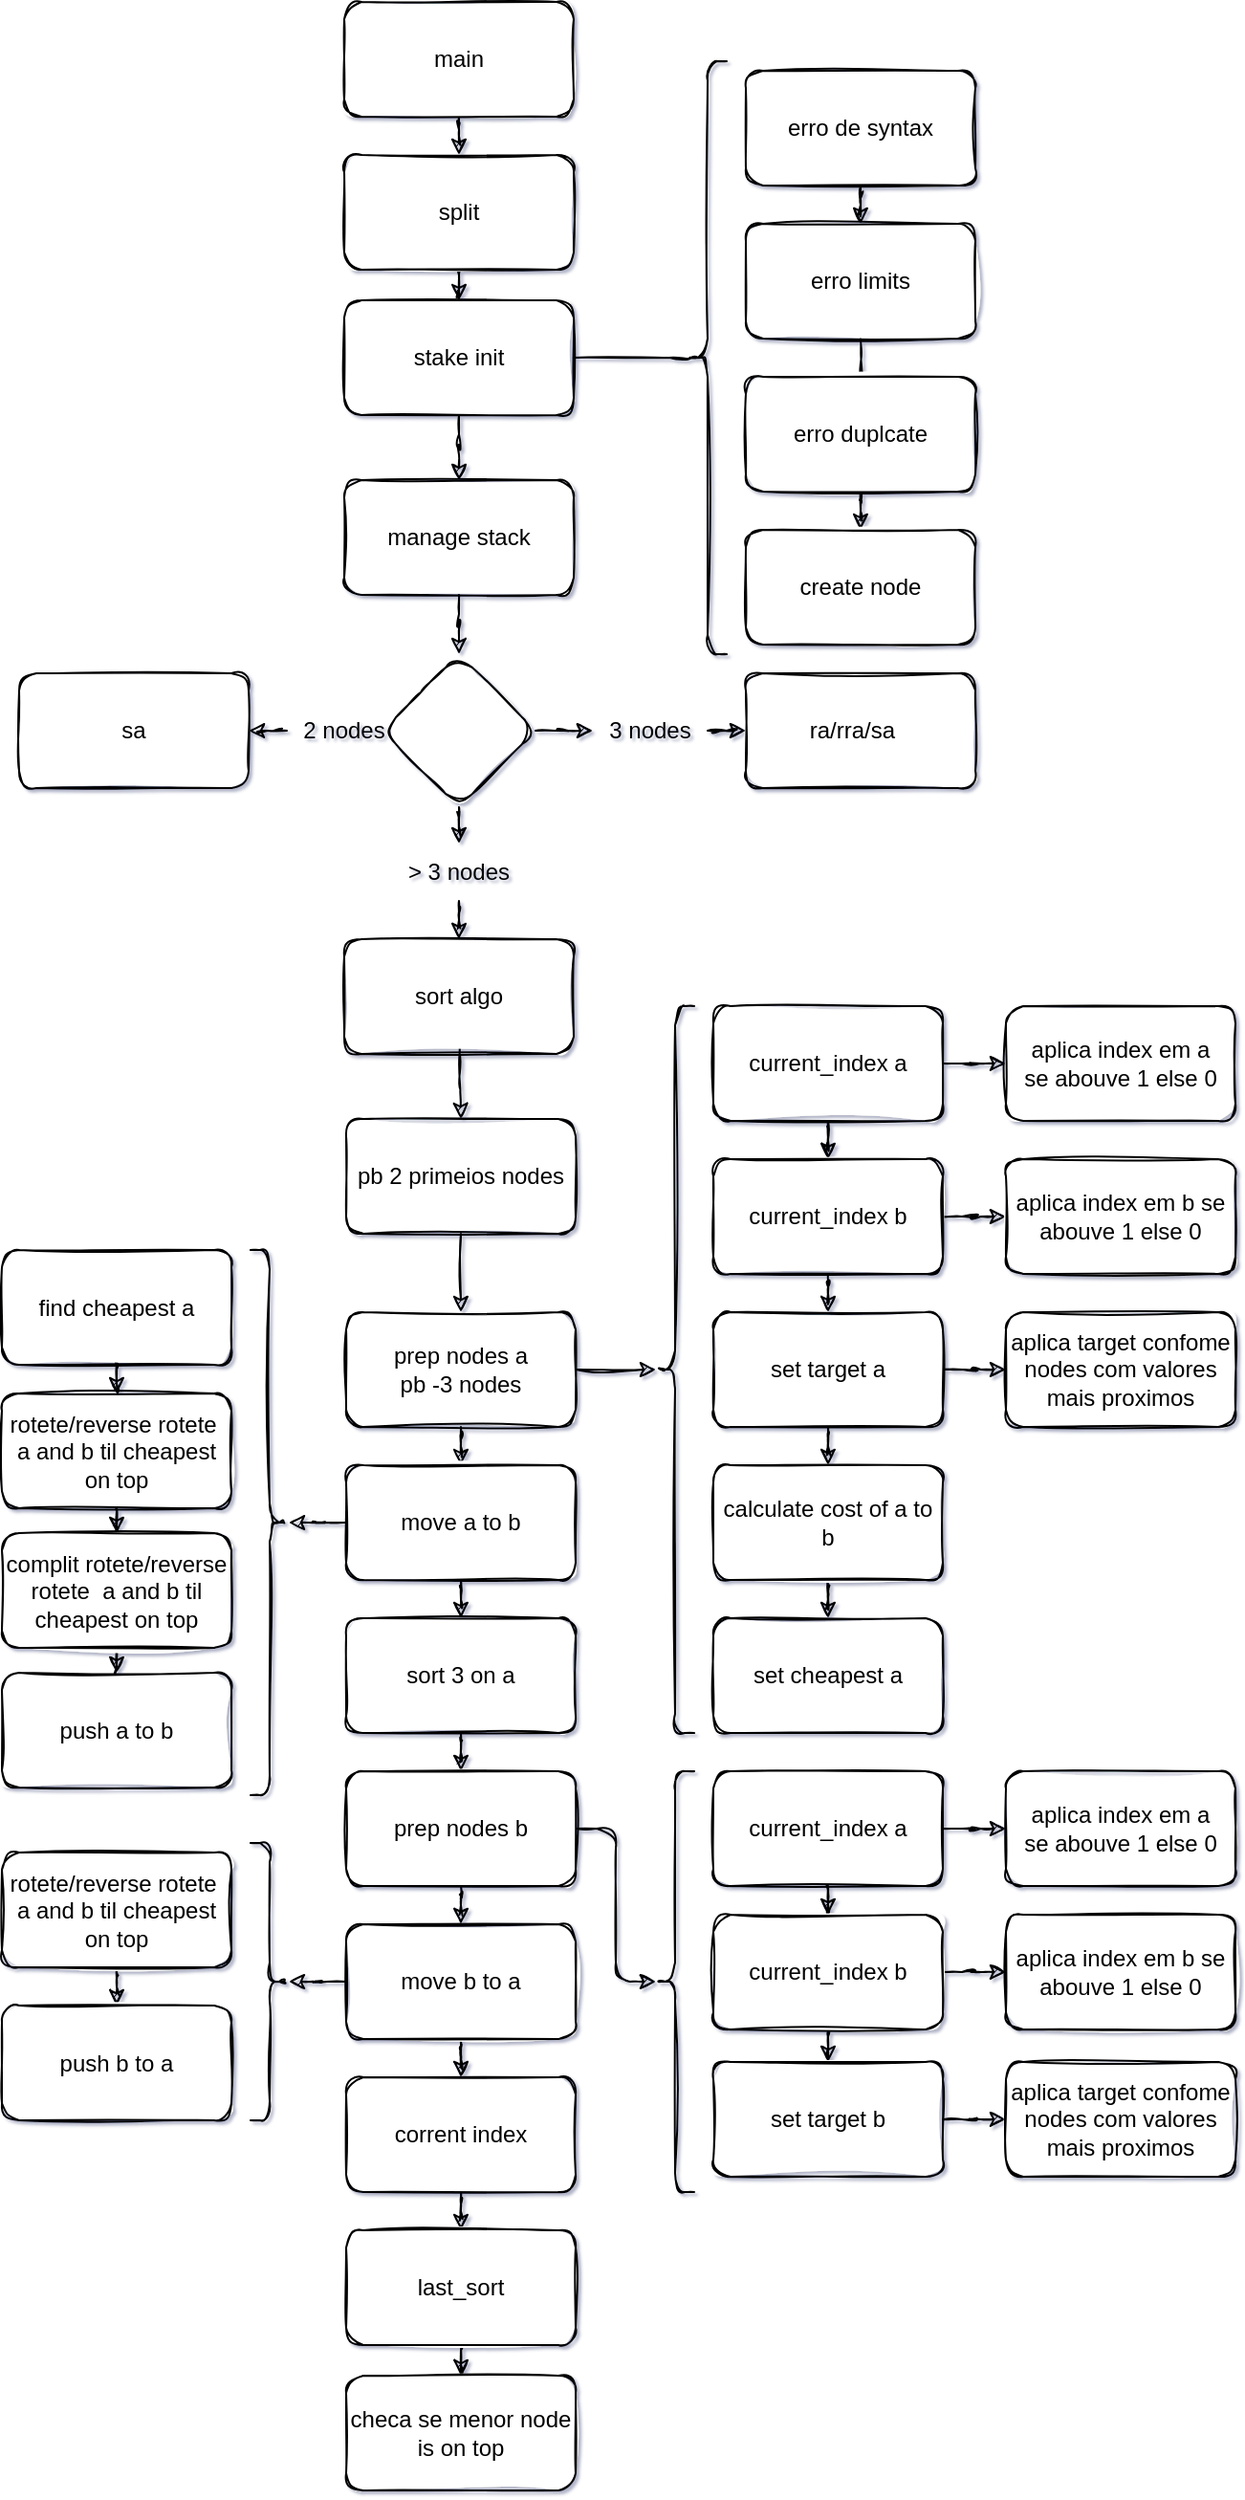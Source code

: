 <mxfile version="20.0.4" type="device"><diagram id="S6cwVofR2h32sisGbrQO" name="Page-1"><mxGraphModel dx="2200" dy="648" grid="0" gridSize="10" guides="0" tooltips="1" connect="0" arrows="1" fold="1" page="1" pageScale="1" pageWidth="850" pageHeight="1100" math="0" shadow="1"><root><mxCell id="0"/><mxCell id="1" parent="0"/><mxCell id="t5EFWJedMEDl9esdz_11-3" value="" style="edgeStyle=orthogonalEdgeStyle;rounded=1;orthogonalLoop=1;jettySize=auto;html=1;sketch=1;" edge="1" parent="1" source="t5EFWJedMEDl9esdz_11-1" target="t5EFWJedMEDl9esdz_11-2"><mxGeometry relative="1" as="geometry"/></mxCell><mxCell id="t5EFWJedMEDl9esdz_11-1" value="main" style="rounded=1;whiteSpace=wrap;html=1;sketch=1;" vertex="1" parent="1"><mxGeometry x="-565" y="25" width="120" height="60" as="geometry"/></mxCell><mxCell id="t5EFWJedMEDl9esdz_11-5" value="" style="edgeStyle=orthogonalEdgeStyle;rounded=1;orthogonalLoop=1;jettySize=auto;html=1;sketch=1;" edge="1" parent="1" source="t5EFWJedMEDl9esdz_11-2" target="t5EFWJedMEDl9esdz_11-4"><mxGeometry relative="1" as="geometry"/></mxCell><mxCell id="t5EFWJedMEDl9esdz_11-2" value="split" style="rounded=1;whiteSpace=wrap;html=1;sketch=1;" vertex="1" parent="1"><mxGeometry x="-565" y="105" width="120" height="60" as="geometry"/></mxCell><mxCell id="t5EFWJedMEDl9esdz_11-30" value="" style="edgeStyle=orthogonalEdgeStyle;rounded=1;orthogonalLoop=1;jettySize=auto;html=1;sketch=1;" edge="1" parent="1" source="t5EFWJedMEDl9esdz_11-4" target="t5EFWJedMEDl9esdz_11-20"><mxGeometry relative="1" as="geometry"/></mxCell><mxCell id="t5EFWJedMEDl9esdz_11-4" value="stake init" style="rounded=1;whiteSpace=wrap;html=1;sketch=1;" vertex="1" parent="1"><mxGeometry x="-565" y="181" width="120" height="60" as="geometry"/></mxCell><mxCell id="t5EFWJedMEDl9esdz_11-17" value="" style="edgeStyle=orthogonalEdgeStyle;rounded=1;orthogonalLoop=1;jettySize=auto;html=1;sketch=1;" edge="1" parent="1" source="t5EFWJedMEDl9esdz_11-8" target="t5EFWJedMEDl9esdz_11-16"><mxGeometry relative="1" as="geometry"/></mxCell><mxCell id="t5EFWJedMEDl9esdz_11-8" value="erro de syntax" style="rounded=1;whiteSpace=wrap;html=1;sketch=1;" vertex="1" parent="1"><mxGeometry x="-355" y="61" width="120" height="60" as="geometry"/></mxCell><mxCell id="t5EFWJedMEDl9esdz_11-19" value="" style="edgeStyle=orthogonalEdgeStyle;rounded=1;orthogonalLoop=1;jettySize=auto;html=1;sketch=1;" edge="1" parent="1" target="t5EFWJedMEDl9esdz_11-18"><mxGeometry relative="1" as="geometry"><mxPoint x="-295" y="201" as="sourcePoint"/></mxGeometry></mxCell><mxCell id="t5EFWJedMEDl9esdz_11-16" value="erro limits" style="rounded=1;whiteSpace=wrap;html=1;sketch=1;" vertex="1" parent="1"><mxGeometry x="-355" y="141" width="120" height="60" as="geometry"/></mxCell><mxCell id="t5EFWJedMEDl9esdz_11-23" value="" style="edgeStyle=orthogonalEdgeStyle;rounded=1;orthogonalLoop=1;jettySize=auto;html=1;sketch=1;" edge="1" parent="1" source="t5EFWJedMEDl9esdz_11-18" target="t5EFWJedMEDl9esdz_11-22"><mxGeometry relative="1" as="geometry"/></mxCell><mxCell id="t5EFWJedMEDl9esdz_11-18" value="erro duplcate" style="rounded=1;whiteSpace=wrap;html=1;sketch=1;" vertex="1" parent="1"><mxGeometry x="-355" y="221" width="120" height="60" as="geometry"/></mxCell><mxCell id="t5EFWJedMEDl9esdz_11-32" value="" style="edgeStyle=orthogonalEdgeStyle;rounded=1;orthogonalLoop=1;jettySize=auto;html=1;sketch=1;" edge="1" parent="1" source="t5EFWJedMEDl9esdz_11-20" target="t5EFWJedMEDl9esdz_11-31"><mxGeometry relative="1" as="geometry"/></mxCell><mxCell id="t5EFWJedMEDl9esdz_11-20" value="manage stack" style="rounded=1;whiteSpace=wrap;html=1;sketch=1;" vertex="1" parent="1"><mxGeometry x="-565" y="275" width="120" height="60" as="geometry"/></mxCell><mxCell id="t5EFWJedMEDl9esdz_11-22" value="create node" style="rounded=1;whiteSpace=wrap;html=1;sketch=1;" vertex="1" parent="1"><mxGeometry x="-355" y="301" width="120" height="60" as="geometry"/></mxCell><mxCell id="t5EFWJedMEDl9esdz_11-28" value="" style="shape=curlyBracket;whiteSpace=wrap;html=1;rounded=1;sketch=1;" vertex="1" parent="1"><mxGeometry x="-385" y="56" width="20" height="310" as="geometry"/></mxCell><mxCell id="t5EFWJedMEDl9esdz_11-29" value="" style="edgeStyle=orthogonalEdgeStyle;rounded=1;orthogonalLoop=1;jettySize=auto;html=1;endArrow=none;entryX=0.1;entryY=0.5;entryDx=0;entryDy=0;entryPerimeter=0;exitX=1;exitY=0.5;exitDx=0;exitDy=0;sketch=1;" edge="1" parent="1" source="t5EFWJedMEDl9esdz_11-4" target="t5EFWJedMEDl9esdz_11-28"><mxGeometry relative="1" as="geometry"><mxPoint x="-445" y="215" as="sourcePoint"/><mxPoint x="-395" y="215" as="targetPoint"/><Array as="points"><mxPoint x="-385" y="211"/><mxPoint x="-385" y="211"/></Array></mxGeometry></mxCell><mxCell id="t5EFWJedMEDl9esdz_11-39" value="" style="edgeStyle=orthogonalEdgeStyle;rounded=1;orthogonalLoop=1;jettySize=auto;html=1;startArrow=none;sketch=1;" edge="1" parent="1" source="t5EFWJedMEDl9esdz_11-40" target="t5EFWJedMEDl9esdz_11-38"><mxGeometry relative="1" as="geometry"/></mxCell><mxCell id="t5EFWJedMEDl9esdz_11-45" value="" style="edgeStyle=orthogonalEdgeStyle;rounded=1;orthogonalLoop=1;jettySize=auto;html=1;sketch=1;" edge="1" parent="1" source="t5EFWJedMEDl9esdz_11-31" target="t5EFWJedMEDl9esdz_11-43"><mxGeometry relative="1" as="geometry"/></mxCell><mxCell id="t5EFWJedMEDl9esdz_11-49" value="" style="edgeStyle=orthogonalEdgeStyle;rounded=1;orthogonalLoop=1;jettySize=auto;html=1;sketch=1;" edge="1" parent="1" source="t5EFWJedMEDl9esdz_11-31" target="t5EFWJedMEDl9esdz_11-47"><mxGeometry relative="1" as="geometry"/></mxCell><mxCell id="t5EFWJedMEDl9esdz_11-31" value="" style="rhombus;whiteSpace=wrap;html=1;rounded=1;sketch=1;" vertex="1" parent="1"><mxGeometry x="-545" y="366" width="80" height="80" as="geometry"/></mxCell><mxCell id="t5EFWJedMEDl9esdz_11-34" value="ra/rra/sa&lt;span style=&quot;white-space: pre;&quot;&gt;&#9;&lt;/span&gt;" style="whiteSpace=wrap;html=1;rounded=1;sketch=1;" vertex="1" parent="1"><mxGeometry x="-355" y="376" width="120" height="60" as="geometry"/></mxCell><mxCell id="t5EFWJedMEDl9esdz_11-51" value="" style="edgeStyle=orthogonalEdgeStyle;rounded=1;orthogonalLoop=1;jettySize=auto;html=1;sketch=1;" edge="1" parent="1" target="t5EFWJedMEDl9esdz_11-50"><mxGeometry relative="1" as="geometry"><mxPoint x="-505.0" y="559" as="sourcePoint"/></mxGeometry></mxCell><mxCell id="t5EFWJedMEDl9esdz_11-36" value="sort algo" style="whiteSpace=wrap;html=1;rounded=1;sketch=1;" vertex="1" parent="1"><mxGeometry x="-565" y="515" width="120" height="60" as="geometry"/></mxCell><mxCell id="t5EFWJedMEDl9esdz_11-38" value="sa" style="whiteSpace=wrap;html=1;rounded=1;sketch=1;" vertex="1" parent="1"><mxGeometry x="-735" y="376" width="120" height="60" as="geometry"/></mxCell><mxCell id="t5EFWJedMEDl9esdz_11-40" value="2 nodes" style="text;html=1;strokeColor=none;fillColor=none;align=center;verticalAlign=middle;whiteSpace=wrap;rounded=1;sketch=1;" vertex="1" parent="1"><mxGeometry x="-595" y="391" width="60" height="30" as="geometry"/></mxCell><mxCell id="t5EFWJedMEDl9esdz_11-46" value="" style="edgeStyle=orthogonalEdgeStyle;rounded=1;orthogonalLoop=1;jettySize=auto;html=1;sketch=1;" edge="1" parent="1" source="t5EFWJedMEDl9esdz_11-43" target="t5EFWJedMEDl9esdz_11-34"><mxGeometry relative="1" as="geometry"/></mxCell><mxCell id="t5EFWJedMEDl9esdz_11-43" value="3 nodes" style="text;html=1;strokeColor=none;fillColor=none;align=center;verticalAlign=middle;whiteSpace=wrap;rounded=1;sketch=1;" vertex="1" parent="1"><mxGeometry x="-435" y="391" width="60" height="30" as="geometry"/></mxCell><mxCell id="t5EFWJedMEDl9esdz_11-48" value="" style="edgeStyle=orthogonalEdgeStyle;rounded=1;orthogonalLoop=1;jettySize=auto;html=1;sketch=1;" edge="1" parent="1" source="t5EFWJedMEDl9esdz_11-47" target="t5EFWJedMEDl9esdz_11-36"><mxGeometry relative="1" as="geometry"/></mxCell><mxCell id="t5EFWJedMEDl9esdz_11-47" value="&amp;gt; 3 nodes" style="text;html=1;strokeColor=none;fillColor=none;align=center;verticalAlign=middle;whiteSpace=wrap;rounded=1;sketch=1;" vertex="1" parent="1"><mxGeometry x="-535" y="465" width="60" height="30" as="geometry"/></mxCell><mxCell id="t5EFWJedMEDl9esdz_11-125" value="" style="edgeStyle=orthogonalEdgeStyle;rounded=1;sketch=1;orthogonalLoop=1;jettySize=auto;html=1;" edge="1" parent="1" source="t5EFWJedMEDl9esdz_11-50" target="t5EFWJedMEDl9esdz_11-54"><mxGeometry relative="1" as="geometry"/></mxCell><mxCell id="t5EFWJedMEDl9esdz_11-50" value="pb 2 primeios nodes" style="whiteSpace=wrap;html=1;rounded=1;sketch=1;" vertex="1" parent="1"><mxGeometry x="-564" y="609" width="120" height="60" as="geometry"/></mxCell><mxCell id="t5EFWJedMEDl9esdz_11-57" value="" style="edgeStyle=orthogonalEdgeStyle;rounded=1;orthogonalLoop=1;jettySize=auto;html=1;sketch=1;" edge="1" parent="1" source="t5EFWJedMEDl9esdz_11-54" target="t5EFWJedMEDl9esdz_11-56"><mxGeometry relative="1" as="geometry"/></mxCell><mxCell id="t5EFWJedMEDl9esdz_11-82" value="" style="edgeStyle=orthogonalEdgeStyle;rounded=1;orthogonalLoop=1;jettySize=auto;html=1;sketch=1;" edge="1" parent="1" source="t5EFWJedMEDl9esdz_11-54" target="t5EFWJedMEDl9esdz_11-81"><mxGeometry relative="1" as="geometry"/></mxCell><mxCell id="t5EFWJedMEDl9esdz_11-54" value="prep nodes a&lt;div&gt;&lt;div&gt;pb -3 nodes&lt;/div&gt;&lt;/div&gt;" style="whiteSpace=wrap;html=1;rounded=1;sketch=1;" vertex="1" parent="1"><mxGeometry x="-564" y="710" width="120" height="60" as="geometry"/></mxCell><mxCell id="t5EFWJedMEDl9esdz_11-64" value="" style="edgeStyle=orthogonalEdgeStyle;rounded=1;orthogonalLoop=1;jettySize=auto;html=1;sketch=1;" edge="1" parent="1" source="t5EFWJedMEDl9esdz_11-56" target="t5EFWJedMEDl9esdz_11-58"><mxGeometry relative="1" as="geometry"/></mxCell><mxCell id="t5EFWJedMEDl9esdz_11-90" value="" style="edgeStyle=orthogonalEdgeStyle;rounded=1;orthogonalLoop=1;jettySize=auto;html=1;sketch=1;" edge="1" parent="1" source="t5EFWJedMEDl9esdz_11-56" target="t5EFWJedMEDl9esdz_11-89"><mxGeometry relative="1" as="geometry"/></mxCell><mxCell id="t5EFWJedMEDl9esdz_11-56" value="move a to b" style="whiteSpace=wrap;html=1;rounded=1;sketch=1;" vertex="1" parent="1"><mxGeometry x="-564" y="790" width="120" height="60" as="geometry"/></mxCell><mxCell id="t5EFWJedMEDl9esdz_11-61" value="" style="edgeStyle=orthogonalEdgeStyle;rounded=1;orthogonalLoop=1;jettySize=auto;html=1;sketch=1;" edge="1" parent="1" source="t5EFWJedMEDl9esdz_11-58" target="t5EFWJedMEDl9esdz_11-60"><mxGeometry relative="1" as="geometry"/></mxCell><mxCell id="t5EFWJedMEDl9esdz_11-58" value="sort 3 on a" style="whiteSpace=wrap;html=1;rounded=1;sketch=1;" vertex="1" parent="1"><mxGeometry x="-564" y="870" width="120" height="60" as="geometry"/></mxCell><mxCell id="t5EFWJedMEDl9esdz_11-63" value="" style="edgeStyle=orthogonalEdgeStyle;rounded=1;orthogonalLoop=1;jettySize=auto;html=1;sketch=1;" edge="1" parent="1" source="t5EFWJedMEDl9esdz_11-60" target="t5EFWJedMEDl9esdz_11-62"><mxGeometry relative="1" as="geometry"/></mxCell><mxCell id="t5EFWJedMEDl9esdz_11-101" value="" style="edgeStyle=orthogonalEdgeStyle;rounded=1;orthogonalLoop=1;jettySize=auto;html=1;sketch=1;" edge="1" parent="1" source="t5EFWJedMEDl9esdz_11-60" target="t5EFWJedMEDl9esdz_11-100"><mxGeometry relative="1" as="geometry"/></mxCell><mxCell id="t5EFWJedMEDl9esdz_11-60" value="prep nodes b" style="whiteSpace=wrap;html=1;rounded=1;sketch=1;" vertex="1" parent="1"><mxGeometry x="-564" y="950" width="120" height="60" as="geometry"/></mxCell><mxCell id="t5EFWJedMEDl9esdz_11-68" value="" style="edgeStyle=orthogonalEdgeStyle;rounded=1;orthogonalLoop=1;jettySize=auto;html=1;sketch=1;" edge="1" parent="1" source="t5EFWJedMEDl9esdz_11-62" target="t5EFWJedMEDl9esdz_11-67"><mxGeometry relative="1" as="geometry"/></mxCell><mxCell id="t5EFWJedMEDl9esdz_11-116" value="" style="edgeStyle=orthogonalEdgeStyle;rounded=1;orthogonalLoop=1;jettySize=auto;html=1;sketch=1;" edge="1" parent="1" source="t5EFWJedMEDl9esdz_11-62" target="t5EFWJedMEDl9esdz_11-115"><mxGeometry relative="1" as="geometry"/></mxCell><mxCell id="t5EFWJedMEDl9esdz_11-62" value="move b to a" style="whiteSpace=wrap;html=1;rounded=1;sketch=1;" vertex="1" parent="1"><mxGeometry x="-564" y="1030" width="120" height="60" as="geometry"/></mxCell><mxCell id="t5EFWJedMEDl9esdz_11-70" value="" style="edgeStyle=orthogonalEdgeStyle;rounded=1;orthogonalLoop=1;jettySize=auto;html=1;sketch=1;" edge="1" parent="1" source="t5EFWJedMEDl9esdz_11-67" target="t5EFWJedMEDl9esdz_11-69"><mxGeometry relative="1" as="geometry"/></mxCell><mxCell id="t5EFWJedMEDl9esdz_11-67" value="corrent index" style="whiteSpace=wrap;html=1;rounded=1;sketch=1;" vertex="1" parent="1"><mxGeometry x="-564" y="1110" width="120" height="60" as="geometry"/></mxCell><mxCell id="t5EFWJedMEDl9esdz_11-121" value="" style="edgeStyle=orthogonalEdgeStyle;rounded=1;orthogonalLoop=1;jettySize=auto;html=1;sketch=1;" edge="1" parent="1" source="t5EFWJedMEDl9esdz_11-69" target="t5EFWJedMEDl9esdz_11-120"><mxGeometry relative="1" as="geometry"/></mxCell><mxCell id="t5EFWJedMEDl9esdz_11-69" value="last_sort" style="whiteSpace=wrap;html=1;rounded=1;sketch=1;" vertex="1" parent="1"><mxGeometry x="-564" y="1190" width="120" height="60" as="geometry"/></mxCell><mxCell id="t5EFWJedMEDl9esdz_11-74" value="" style="edgeStyle=orthogonalEdgeStyle;rounded=1;orthogonalLoop=1;jettySize=auto;html=1;sketch=1;" edge="1" parent="1" source="t5EFWJedMEDl9esdz_11-71" target="t5EFWJedMEDl9esdz_11-73"><mxGeometry relative="1" as="geometry"/></mxCell><mxCell id="t5EFWJedMEDl9esdz_11-84" value="" style="edgeStyle=orthogonalEdgeStyle;rounded=1;orthogonalLoop=1;jettySize=auto;html=1;sketch=1;" edge="1" parent="1" source="t5EFWJedMEDl9esdz_11-71" target="t5EFWJedMEDl9esdz_11-83"><mxGeometry relative="1" as="geometry"/></mxCell><mxCell id="t5EFWJedMEDl9esdz_11-71" value="current_index a" style="whiteSpace=wrap;html=1;rounded=1;sketch=1;" vertex="1" parent="1"><mxGeometry x="-372" y="550" width="120" height="60" as="geometry"/></mxCell><mxCell id="t5EFWJedMEDl9esdz_11-76" value="" style="edgeStyle=orthogonalEdgeStyle;rounded=1;orthogonalLoop=1;jettySize=auto;html=1;sketch=1;" edge="1" parent="1" source="t5EFWJedMEDl9esdz_11-73" target="t5EFWJedMEDl9esdz_11-75"><mxGeometry relative="1" as="geometry"/></mxCell><mxCell id="t5EFWJedMEDl9esdz_11-86" value="" style="edgeStyle=orthogonalEdgeStyle;rounded=1;orthogonalLoop=1;jettySize=auto;html=1;sketch=1;" edge="1" parent="1" source="t5EFWJedMEDl9esdz_11-73" target="t5EFWJedMEDl9esdz_11-85"><mxGeometry relative="1" as="geometry"/></mxCell><mxCell id="t5EFWJedMEDl9esdz_11-73" value="current_index b" style="whiteSpace=wrap;html=1;rounded=1;sketch=1;" vertex="1" parent="1"><mxGeometry x="-372" y="630" width="120" height="60" as="geometry"/></mxCell><mxCell id="t5EFWJedMEDl9esdz_11-78" value="" style="edgeStyle=orthogonalEdgeStyle;rounded=1;orthogonalLoop=1;jettySize=auto;html=1;sketch=1;" edge="1" parent="1" source="t5EFWJedMEDl9esdz_11-75" target="t5EFWJedMEDl9esdz_11-77"><mxGeometry relative="1" as="geometry"/></mxCell><mxCell id="t5EFWJedMEDl9esdz_11-88" value="" style="edgeStyle=orthogonalEdgeStyle;rounded=1;orthogonalLoop=1;jettySize=auto;html=1;sketch=1;" edge="1" parent="1" source="t5EFWJedMEDl9esdz_11-75" target="t5EFWJedMEDl9esdz_11-87"><mxGeometry relative="1" as="geometry"/></mxCell><mxCell id="t5EFWJedMEDl9esdz_11-75" value="set target a" style="whiteSpace=wrap;html=1;rounded=1;sketch=1;" vertex="1" parent="1"><mxGeometry x="-372" y="710" width="120" height="60" as="geometry"/></mxCell><mxCell id="t5EFWJedMEDl9esdz_11-80" value="" style="edgeStyle=orthogonalEdgeStyle;rounded=1;orthogonalLoop=1;jettySize=auto;html=1;sketch=1;" edge="1" parent="1" source="t5EFWJedMEDl9esdz_11-77" target="t5EFWJedMEDl9esdz_11-79"><mxGeometry relative="1" as="geometry"/></mxCell><mxCell id="t5EFWJedMEDl9esdz_11-77" value="calculate cost of a to b" style="whiteSpace=wrap;html=1;rounded=1;sketch=1;" vertex="1" parent="1"><mxGeometry x="-372" y="790" width="120" height="60" as="geometry"/></mxCell><mxCell id="t5EFWJedMEDl9esdz_11-79" value="set cheapest a" style="whiteSpace=wrap;html=1;rounded=1;sketch=1;" vertex="1" parent="1"><mxGeometry x="-372" y="870" width="120" height="60" as="geometry"/></mxCell><mxCell id="t5EFWJedMEDl9esdz_11-81" value="" style="shape=curlyBracket;whiteSpace=wrap;html=1;rounded=1;sketch=1;" vertex="1" parent="1"><mxGeometry x="-402" y="550" width="20" height="380" as="geometry"/></mxCell><mxCell id="t5EFWJedMEDl9esdz_11-83" value="aplica index em a&lt;br&gt;se abouve 1 else 0" style="whiteSpace=wrap;html=1;rounded=1;sketch=1;" vertex="1" parent="1"><mxGeometry x="-219" y="550" width="120" height="60" as="geometry"/></mxCell><mxCell id="t5EFWJedMEDl9esdz_11-85" value="aplica index em b se abouve 1 else 0" style="whiteSpace=wrap;html=1;rounded=1;sketch=1;" vertex="1" parent="1"><mxGeometry x="-219" y="630" width="120" height="60" as="geometry"/></mxCell><mxCell id="t5EFWJedMEDl9esdz_11-87" value="aplica target confome nodes com valores mais proximos" style="whiteSpace=wrap;html=1;rounded=1;sketch=1;" vertex="1" parent="1"><mxGeometry x="-219" y="710" width="120" height="60" as="geometry"/></mxCell><mxCell id="t5EFWJedMEDl9esdz_11-89" value="" style="shape=curlyBracket;whiteSpace=wrap;html=1;rounded=1;flipH=1;sketch=1;" vertex="1" parent="1"><mxGeometry x="-614" y="677.5" width="20" height="285" as="geometry"/></mxCell><mxCell id="t5EFWJedMEDl9esdz_11-97" value="" style="edgeStyle=orthogonalEdgeStyle;rounded=1;orthogonalLoop=1;jettySize=auto;html=1;entryX=0.5;entryY=0;entryDx=0;entryDy=0;sketch=1;" edge="1" parent="1" source="t5EFWJedMEDl9esdz_11-93" target="t5EFWJedMEDl9esdz_11-94"><mxGeometry relative="1" as="geometry"><mxPoint x="-684" y="762.5" as="targetPoint"/></mxGeometry></mxCell><mxCell id="t5EFWJedMEDl9esdz_11-93" value="find cheapest a" style="rounded=1;whiteSpace=wrap;html=1;sketch=1;" vertex="1" parent="1"><mxGeometry x="-744" y="677.5" width="120" height="60" as="geometry"/></mxCell><mxCell id="t5EFWJedMEDl9esdz_11-98" value="" style="edgeStyle=orthogonalEdgeStyle;rounded=1;orthogonalLoop=1;jettySize=auto;html=1;sketch=1;" edge="1" parent="1" source="t5EFWJedMEDl9esdz_11-94" target="t5EFWJedMEDl9esdz_11-95"><mxGeometry relative="1" as="geometry"/></mxCell><mxCell id="t5EFWJedMEDl9esdz_11-94" value="rotete/reverse rotete&amp;nbsp; a and b til cheapest on top" style="rounded=1;whiteSpace=wrap;html=1;sketch=1;" vertex="1" parent="1"><mxGeometry x="-744" y="752.5" width="120" height="60" as="geometry"/></mxCell><mxCell id="t5EFWJedMEDl9esdz_11-99" value="" style="edgeStyle=orthogonalEdgeStyle;rounded=1;orthogonalLoop=1;jettySize=auto;html=1;sketch=1;" edge="1" parent="1" source="t5EFWJedMEDl9esdz_11-95" target="t5EFWJedMEDl9esdz_11-96"><mxGeometry relative="1" as="geometry"/></mxCell><mxCell id="t5EFWJedMEDl9esdz_11-95" value="complit rotete/reverse rotete&amp;nbsp; a and b til cheapest on top" style="rounded=1;whiteSpace=wrap;html=1;sketch=1;" vertex="1" parent="1"><mxGeometry x="-744" y="825.5" width="120" height="60" as="geometry"/></mxCell><mxCell id="t5EFWJedMEDl9esdz_11-96" value="push a to b" style="rounded=1;whiteSpace=wrap;html=1;sketch=1;" vertex="1" parent="1"><mxGeometry x="-744" y="898.5" width="120" height="60" as="geometry"/></mxCell><mxCell id="t5EFWJedMEDl9esdz_11-100" value="" style="shape=curlyBracket;whiteSpace=wrap;html=1;rounded=1;sketch=1;" vertex="1" parent="1"><mxGeometry x="-402" y="950" width="20" height="220" as="geometry"/></mxCell><mxCell id="t5EFWJedMEDl9esdz_11-108" value="" style="edgeStyle=orthogonalEdgeStyle;rounded=1;orthogonalLoop=1;jettySize=auto;html=1;sketch=1;" edge="1" parent="1" source="t5EFWJedMEDl9esdz_11-102" target="t5EFWJedMEDl9esdz_11-104"><mxGeometry relative="1" as="geometry"/></mxCell><mxCell id="t5EFWJedMEDl9esdz_11-111" value="" style="edgeStyle=orthogonalEdgeStyle;rounded=1;orthogonalLoop=1;jettySize=auto;html=1;sketch=1;" edge="1" parent="1" source="t5EFWJedMEDl9esdz_11-102" target="t5EFWJedMEDl9esdz_11-103"><mxGeometry relative="1" as="geometry"/></mxCell><mxCell id="t5EFWJedMEDl9esdz_11-102" value="current_index a" style="whiteSpace=wrap;html=1;rounded=1;sketch=1;" vertex="1" parent="1"><mxGeometry x="-372" y="950" width="120" height="60" as="geometry"/></mxCell><mxCell id="t5EFWJedMEDl9esdz_11-103" value="aplica index em a&lt;br&gt;se abouve 1 else 0" style="whiteSpace=wrap;html=1;rounded=1;sketch=1;" vertex="1" parent="1"><mxGeometry x="-219" y="950" width="120" height="60" as="geometry"/></mxCell><mxCell id="t5EFWJedMEDl9esdz_11-109" value="" style="edgeStyle=orthogonalEdgeStyle;rounded=1;orthogonalLoop=1;jettySize=auto;html=1;sketch=1;" edge="1" parent="1" source="t5EFWJedMEDl9esdz_11-104" target="t5EFWJedMEDl9esdz_11-106"><mxGeometry relative="1" as="geometry"/></mxCell><mxCell id="t5EFWJedMEDl9esdz_11-112" value="" style="edgeStyle=orthogonalEdgeStyle;rounded=1;orthogonalLoop=1;jettySize=auto;html=1;sketch=1;" edge="1" parent="1" source="t5EFWJedMEDl9esdz_11-104" target="t5EFWJedMEDl9esdz_11-105"><mxGeometry relative="1" as="geometry"/></mxCell><mxCell id="t5EFWJedMEDl9esdz_11-104" value="current_index b" style="whiteSpace=wrap;html=1;rounded=1;sketch=1;" vertex="1" parent="1"><mxGeometry x="-372" y="1025" width="120" height="60" as="geometry"/></mxCell><mxCell id="t5EFWJedMEDl9esdz_11-105" value="aplica index em b se abouve 1 else 0" style="whiteSpace=wrap;html=1;rounded=1;sketch=1;" vertex="1" parent="1"><mxGeometry x="-219" y="1025" width="120" height="60" as="geometry"/></mxCell><mxCell id="t5EFWJedMEDl9esdz_11-113" value="" style="edgeStyle=orthogonalEdgeStyle;rounded=1;orthogonalLoop=1;jettySize=auto;html=1;sketch=1;" edge="1" parent="1" source="t5EFWJedMEDl9esdz_11-106" target="t5EFWJedMEDl9esdz_11-107"><mxGeometry relative="1" as="geometry"/></mxCell><mxCell id="t5EFWJedMEDl9esdz_11-106" value="set target b" style="whiteSpace=wrap;html=1;rounded=1;sketch=1;" vertex="1" parent="1"><mxGeometry x="-372" y="1102" width="120" height="60" as="geometry"/></mxCell><mxCell id="t5EFWJedMEDl9esdz_11-107" value="aplica target confome nodes com valores mais proximos" style="whiteSpace=wrap;html=1;rounded=1;sketch=1;" vertex="1" parent="1"><mxGeometry x="-219" y="1102" width="120" height="60" as="geometry"/></mxCell><mxCell id="t5EFWJedMEDl9esdz_11-115" value="" style="shape=curlyBracket;whiteSpace=wrap;html=1;rounded=1;flipH=1;sketch=1;" vertex="1" parent="1"><mxGeometry x="-614" y="987.5" width="20" height="145" as="geometry"/></mxCell><mxCell id="t5EFWJedMEDl9esdz_11-119" value="" style="edgeStyle=orthogonalEdgeStyle;rounded=1;orthogonalLoop=1;jettySize=auto;html=1;sketch=1;" edge="1" parent="1" source="t5EFWJedMEDl9esdz_11-117" target="t5EFWJedMEDl9esdz_11-118"><mxGeometry relative="1" as="geometry"/></mxCell><mxCell id="t5EFWJedMEDl9esdz_11-117" value="rotete/reverse rotete&amp;nbsp; a and b til cheapest on top" style="rounded=1;whiteSpace=wrap;html=1;sketch=1;" vertex="1" parent="1"><mxGeometry x="-744" y="992.5" width="120" height="60" as="geometry"/></mxCell><mxCell id="t5EFWJedMEDl9esdz_11-118" value="push b to a" style="rounded=1;whiteSpace=wrap;html=1;sketch=1;" vertex="1" parent="1"><mxGeometry x="-744" y="1072.5" width="120" height="60" as="geometry"/></mxCell><mxCell id="t5EFWJedMEDl9esdz_11-120" value="checa se menor node is on top" style="whiteSpace=wrap;html=1;rounded=1;sketch=1;" vertex="1" parent="1"><mxGeometry x="-564" y="1266" width="120" height="60" as="geometry"/></mxCell></root></mxGraphModel></diagram></mxfile>
